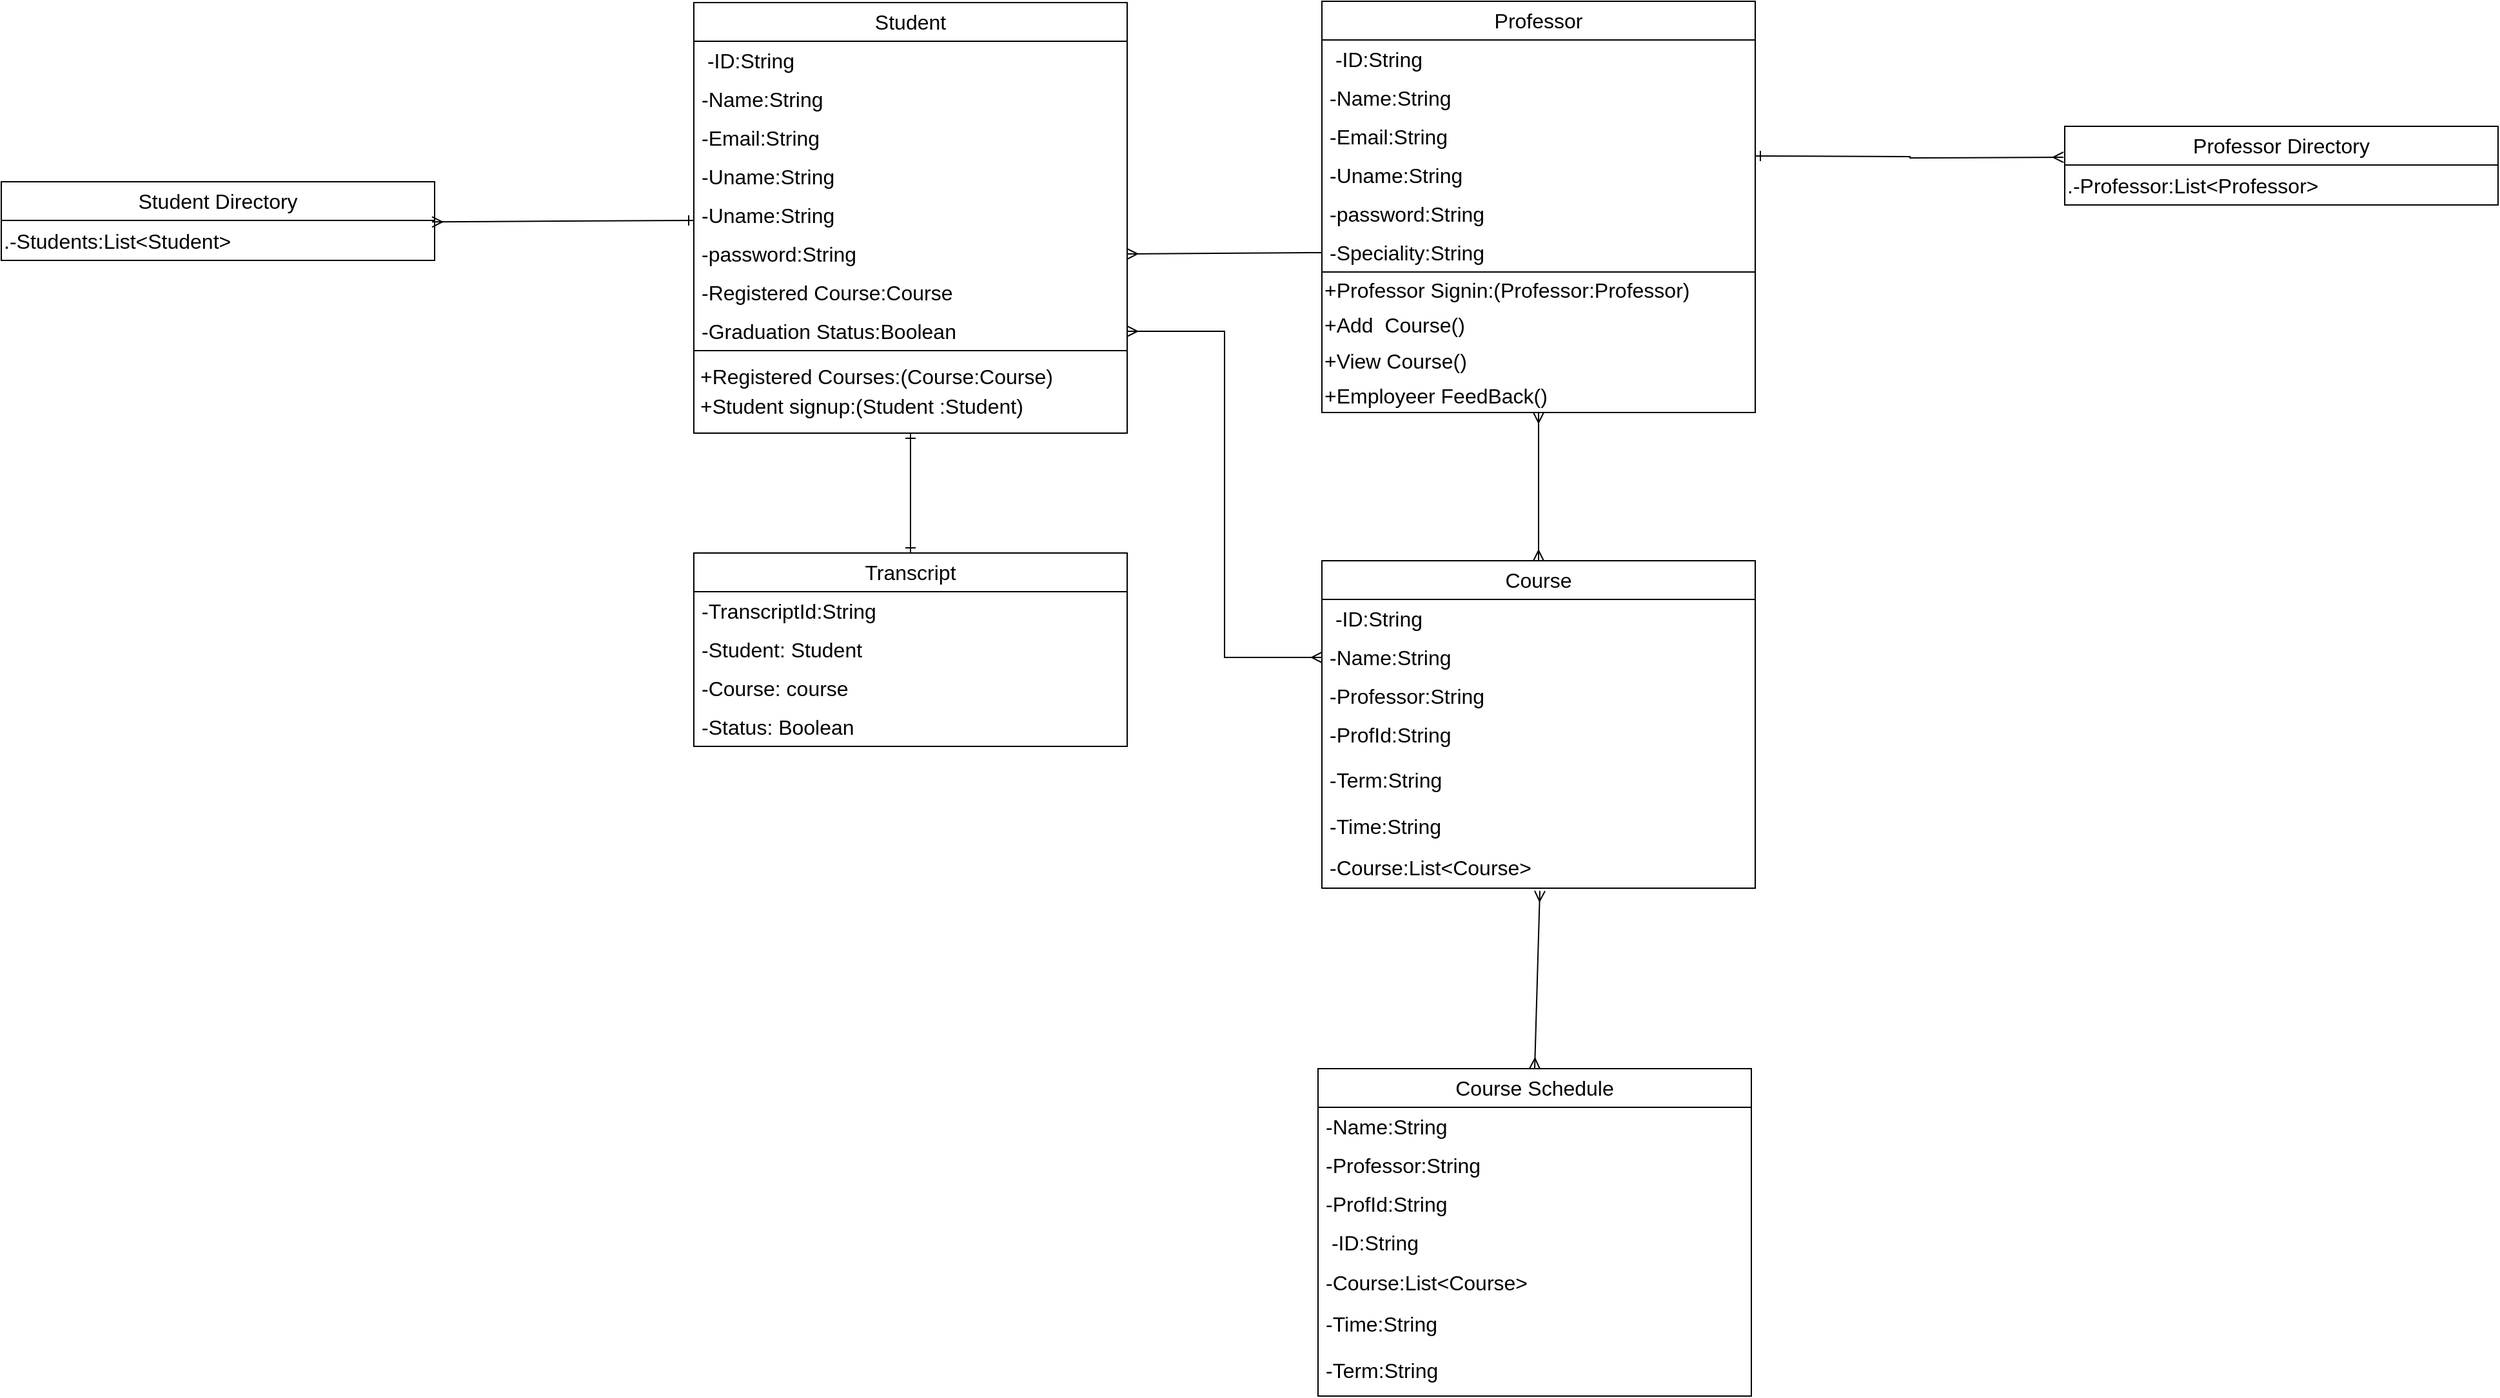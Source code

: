 <mxfile version="22.0.3" type="device">
  <diagram id="yKqC3n3Q5Xr6S6VkeOS2" name="Page-3">
    <mxGraphModel dx="2434" dy="1137" grid="0" gridSize="10" guides="1" tooltips="1" connect="1" arrows="1" fold="1" page="0" pageScale="1" pageWidth="827" pageHeight="1169" math="0" shadow="0">
      <root>
        <mxCell id="0" />
        <mxCell id="1" parent="0" />
        <mxCell id="Rq-hsz7WT9kS5Tk6hUZt-1" value="Student" style="swimlane;fontStyle=0;childLayout=stackLayout;horizontal=1;startSize=30;horizontalStack=0;resizeParent=1;resizeParentMax=0;resizeLast=0;collapsible=1;marginBottom=0;whiteSpace=wrap;html=1;fontSize=16;" parent="1" vertex="1">
          <mxGeometry x="-320" y="-369" width="336" height="270" as="geometry" />
        </mxCell>
        <mxCell id="Rq-hsz7WT9kS5Tk6hUZt-2" value="&amp;nbsp;-ID:String" style="text;strokeColor=none;fillColor=none;align=left;verticalAlign=middle;spacingLeft=4;spacingRight=4;overflow=hidden;points=[[0,0.5],[1,0.5]];portConstraint=eastwest;rotatable=0;whiteSpace=wrap;html=1;fontSize=16;" parent="Rq-hsz7WT9kS5Tk6hUZt-1" vertex="1">
          <mxGeometry y="30" width="336" height="30" as="geometry" />
        </mxCell>
        <mxCell id="Rq-hsz7WT9kS5Tk6hUZt-3" value="-Name:String" style="text;strokeColor=none;fillColor=none;align=left;verticalAlign=middle;spacingLeft=4;spacingRight=4;overflow=hidden;points=[[0,0.5],[1,0.5]];portConstraint=eastwest;rotatable=0;whiteSpace=wrap;html=1;fontSize=16;" parent="Rq-hsz7WT9kS5Tk6hUZt-1" vertex="1">
          <mxGeometry y="60" width="336" height="30" as="geometry" />
        </mxCell>
        <mxCell id="Rq-hsz7WT9kS5Tk6hUZt-4" value="-Email:String" style="text;strokeColor=none;fillColor=none;align=left;verticalAlign=middle;spacingLeft=4;spacingRight=4;overflow=hidden;points=[[0,0.5],[1,0.5]];portConstraint=eastwest;rotatable=0;whiteSpace=wrap;html=1;fontSize=16;" parent="Rq-hsz7WT9kS5Tk6hUZt-1" vertex="1">
          <mxGeometry y="90" width="336" height="30" as="geometry" />
        </mxCell>
        <mxCell id="Rq-hsz7WT9kS5Tk6hUZt-5" value="-Uname:String" style="text;strokeColor=none;fillColor=none;align=left;verticalAlign=middle;spacingLeft=4;spacingRight=4;overflow=hidden;points=[[0,0.5],[1,0.5]];portConstraint=eastwest;rotatable=0;whiteSpace=wrap;html=1;fontSize=16;" parent="Rq-hsz7WT9kS5Tk6hUZt-1" vertex="1">
          <mxGeometry y="120" width="336" height="30" as="geometry" />
        </mxCell>
        <mxCell id="Ht91KHIz6WLJ4nmksi3o-57" value="-Uname:String" style="text;strokeColor=none;fillColor=none;align=left;verticalAlign=middle;spacingLeft=4;spacingRight=4;overflow=hidden;points=[[0,0.5],[1,0.5]];portConstraint=eastwest;rotatable=0;whiteSpace=wrap;html=1;fontSize=16;" vertex="1" parent="Rq-hsz7WT9kS5Tk6hUZt-1">
          <mxGeometry y="150" width="336" height="30" as="geometry" />
        </mxCell>
        <mxCell id="Rq-hsz7WT9kS5Tk6hUZt-6" value="-password:String" style="text;strokeColor=none;fillColor=none;align=left;verticalAlign=middle;spacingLeft=4;spacingRight=4;overflow=hidden;points=[[0,0.5],[1,0.5]];portConstraint=eastwest;rotatable=0;whiteSpace=wrap;html=1;fontSize=16;" parent="Rq-hsz7WT9kS5Tk6hUZt-1" vertex="1">
          <mxGeometry y="180" width="336" height="30" as="geometry" />
        </mxCell>
        <mxCell id="Rq-hsz7WT9kS5Tk6hUZt-7" value="-Registered Course:Course" style="text;strokeColor=none;fillColor=none;align=left;verticalAlign=middle;spacingLeft=4;spacingRight=4;overflow=hidden;points=[[0,0.5],[1,0.5]];portConstraint=eastwest;rotatable=0;whiteSpace=wrap;html=1;fontSize=16;" parent="Rq-hsz7WT9kS5Tk6hUZt-1" vertex="1">
          <mxGeometry y="210" width="336" height="30" as="geometry" />
        </mxCell>
        <mxCell id="Ht91KHIz6WLJ4nmksi3o-74" value="-Graduation Status:Boolean" style="text;strokeColor=none;fillColor=none;align=left;verticalAlign=middle;spacingLeft=4;spacingRight=4;overflow=hidden;points=[[0,0.5],[1,0.5]];portConstraint=eastwest;rotatable=0;whiteSpace=wrap;html=1;fontSize=16;" vertex="1" parent="Rq-hsz7WT9kS5Tk6hUZt-1">
          <mxGeometry y="240" width="336" height="30" as="geometry" />
        </mxCell>
        <mxCell id="Rq-hsz7WT9kS5Tk6hUZt-36" value="Professor" style="swimlane;fontStyle=0;childLayout=stackLayout;horizontal=1;startSize=30;horizontalStack=0;resizeParent=1;resizeParentMax=0;resizeLast=0;collapsible=1;marginBottom=0;whiteSpace=wrap;html=1;fontSize=16;" parent="1" vertex="1">
          <mxGeometry x="167" y="-370" width="336" height="240" as="geometry" />
        </mxCell>
        <mxCell id="Rq-hsz7WT9kS5Tk6hUZt-37" value="&amp;nbsp;-ID:String" style="text;strokeColor=none;fillColor=none;align=left;verticalAlign=middle;spacingLeft=4;spacingRight=4;overflow=hidden;points=[[0,0.5],[1,0.5]];portConstraint=eastwest;rotatable=0;whiteSpace=wrap;html=1;fontSize=16;" parent="Rq-hsz7WT9kS5Tk6hUZt-36" vertex="1">
          <mxGeometry y="30" width="336" height="30" as="geometry" />
        </mxCell>
        <mxCell id="Rq-hsz7WT9kS5Tk6hUZt-38" value="-Name:String" style="text;strokeColor=none;fillColor=none;align=left;verticalAlign=middle;spacingLeft=4;spacingRight=4;overflow=hidden;points=[[0,0.5],[1,0.5]];portConstraint=eastwest;rotatable=0;whiteSpace=wrap;html=1;fontSize=16;" parent="Rq-hsz7WT9kS5Tk6hUZt-36" vertex="1">
          <mxGeometry y="60" width="336" height="30" as="geometry" />
        </mxCell>
        <mxCell id="Rq-hsz7WT9kS5Tk6hUZt-39" value="-Email:String" style="text;strokeColor=none;fillColor=none;align=left;verticalAlign=middle;spacingLeft=4;spacingRight=4;overflow=hidden;points=[[0,0.5],[1,0.5]];portConstraint=eastwest;rotatable=0;whiteSpace=wrap;html=1;fontSize=16;" parent="Rq-hsz7WT9kS5Tk6hUZt-36" vertex="1">
          <mxGeometry y="90" width="336" height="30" as="geometry" />
        </mxCell>
        <mxCell id="Rq-hsz7WT9kS5Tk6hUZt-40" value="-Uname:String" style="text;strokeColor=none;fillColor=none;align=left;verticalAlign=middle;spacingLeft=4;spacingRight=4;overflow=hidden;points=[[0,0.5],[1,0.5]];portConstraint=eastwest;rotatable=0;whiteSpace=wrap;html=1;fontSize=16;" parent="Rq-hsz7WT9kS5Tk6hUZt-36" vertex="1">
          <mxGeometry y="120" width="336" height="30" as="geometry" />
        </mxCell>
        <mxCell id="Rq-hsz7WT9kS5Tk6hUZt-41" value="-password:String" style="text;strokeColor=none;fillColor=none;align=left;verticalAlign=middle;spacingLeft=4;spacingRight=4;overflow=hidden;points=[[0,0.5],[1,0.5]];portConstraint=eastwest;rotatable=0;whiteSpace=wrap;html=1;fontSize=16;" parent="Rq-hsz7WT9kS5Tk6hUZt-36" vertex="1">
          <mxGeometry y="150" width="336" height="30" as="geometry" />
        </mxCell>
        <mxCell id="Rq-hsz7WT9kS5Tk6hUZt-42" value="-Speciality:String" style="text;strokeColor=none;fillColor=none;align=left;verticalAlign=middle;spacingLeft=4;spacingRight=4;overflow=hidden;points=[[0,0.5],[1,0.5]];portConstraint=eastwest;rotatable=0;whiteSpace=wrap;html=1;fontSize=16;" parent="Rq-hsz7WT9kS5Tk6hUZt-36" vertex="1">
          <mxGeometry y="180" width="336" height="30" as="geometry" />
        </mxCell>
        <mxCell id="Ht91KHIz6WLJ4nmksi3o-94" value="-Speciality:String" style="text;strokeColor=none;fillColor=none;align=left;verticalAlign=middle;spacingLeft=4;spacingRight=4;overflow=hidden;points=[[0,0.5],[1,0.5]];portConstraint=eastwest;rotatable=0;whiteSpace=wrap;html=1;fontSize=16;" vertex="1" parent="Rq-hsz7WT9kS5Tk6hUZt-36">
          <mxGeometry y="210" width="336" height="30" as="geometry" />
        </mxCell>
        <mxCell id="Ht91KHIz6WLJ4nmksi3o-81" style="edgeStyle=orthogonalEdgeStyle;rounded=0;orthogonalLoop=1;jettySize=auto;html=1;exitX=0.5;exitY=1;exitDx=0;exitDy=0;startArrow=ERmany;startFill=0;endArrow=ERmany;endFill=0;" edge="1" parent="1" source="Rq-hsz7WT9kS5Tk6hUZt-48" target="Ht91KHIz6WLJ4nmksi3o-20">
          <mxGeometry relative="1" as="geometry" />
        </mxCell>
        <mxCell id="Rq-hsz7WT9kS5Tk6hUZt-48" value="&lt;p style=&quot;line-height: 170%;&quot;&gt;+Professor Signin:(Professor:Professor)&lt;br&gt;+Add&amp;nbsp; Course()&lt;br&gt;+View Course()&lt;br&gt;+Employeer FeedBack()&lt;/p&gt;" style="rounded=0;whiteSpace=wrap;html=1;fontSize=16;align=left;" parent="1" vertex="1">
          <mxGeometry x="167" y="-160" width="336" height="109" as="geometry" />
        </mxCell>
        <mxCell id="Ht91KHIz6WLJ4nmksi3o-10" value="Professor Directory" style="swimlane;fontStyle=0;childLayout=stackLayout;horizontal=1;startSize=30;horizontalStack=0;resizeParent=1;resizeParentMax=0;resizeLast=0;collapsible=1;marginBottom=0;whiteSpace=wrap;html=1;fontSize=16;" vertex="1" parent="1">
          <mxGeometry x="743" y="-273" width="336" height="61" as="geometry" />
        </mxCell>
        <mxCell id="Ht91KHIz6WLJ4nmksi3o-93" value="&lt;font style=&quot;font-size: 16px;&quot;&gt;.-Professor:List&amp;lt;Professor&amp;gt;&lt;/font&gt;" style="text;html=1;align=left;verticalAlign=middle;resizable=0;points=[];autosize=1;strokeColor=none;fillColor=none;" vertex="1" parent="Ht91KHIz6WLJ4nmksi3o-10">
          <mxGeometry y="30" width="336" height="31" as="geometry" />
        </mxCell>
        <mxCell id="Ht91KHIz6WLJ4nmksi3o-20" value="Course" style="swimlane;fontStyle=0;childLayout=stackLayout;horizontal=1;startSize=30;horizontalStack=0;resizeParent=1;resizeParentMax=0;resizeLast=0;collapsible=1;marginBottom=0;whiteSpace=wrap;html=1;fontSize=16;" vertex="1" parent="1">
          <mxGeometry x="167" y="64" width="336" height="254" as="geometry" />
        </mxCell>
        <mxCell id="Ht91KHIz6WLJ4nmksi3o-21" value="&amp;nbsp;-ID:String" style="text;strokeColor=none;fillColor=none;align=left;verticalAlign=middle;spacingLeft=4;spacingRight=4;overflow=hidden;points=[[0,0.5],[1,0.5]];portConstraint=eastwest;rotatable=0;whiteSpace=wrap;html=1;fontSize=16;" vertex="1" parent="Ht91KHIz6WLJ4nmksi3o-20">
          <mxGeometry y="30" width="336" height="30" as="geometry" />
        </mxCell>
        <mxCell id="Ht91KHIz6WLJ4nmksi3o-22" value="-Name:String" style="text;strokeColor=none;fillColor=none;align=left;verticalAlign=middle;spacingLeft=4;spacingRight=4;overflow=hidden;points=[[0,0.5],[1,0.5]];portConstraint=eastwest;rotatable=0;whiteSpace=wrap;html=1;fontSize=16;" vertex="1" parent="Ht91KHIz6WLJ4nmksi3o-20">
          <mxGeometry y="60" width="336" height="30" as="geometry" />
        </mxCell>
        <mxCell id="Ht91KHIz6WLJ4nmksi3o-23" value="-Professor:String" style="text;strokeColor=none;fillColor=none;align=left;verticalAlign=middle;spacingLeft=4;spacingRight=4;overflow=hidden;points=[[0,0.5],[1,0.5]];portConstraint=eastwest;rotatable=0;whiteSpace=wrap;html=1;fontSize=16;" vertex="1" parent="Ht91KHIz6WLJ4nmksi3o-20">
          <mxGeometry y="90" width="336" height="30" as="geometry" />
        </mxCell>
        <mxCell id="Ht91KHIz6WLJ4nmksi3o-24" value="-ProfId:String" style="text;strokeColor=none;fillColor=none;align=left;verticalAlign=middle;spacingLeft=4;spacingRight=4;overflow=hidden;points=[[0,0.5],[1,0.5]];portConstraint=eastwest;rotatable=0;whiteSpace=wrap;html=1;fontSize=16;" vertex="1" parent="Ht91KHIz6WLJ4nmksi3o-20">
          <mxGeometry y="120" width="336" height="30" as="geometry" />
        </mxCell>
        <mxCell id="Ht91KHIz6WLJ4nmksi3o-25" value="-Term:String" style="text;strokeColor=none;fillColor=none;align=left;verticalAlign=middle;spacingLeft=4;spacingRight=4;overflow=hidden;points=[[0,0.5],[1,0.5]];portConstraint=eastwest;rotatable=0;whiteSpace=wrap;html=1;fontSize=16;" vertex="1" parent="Ht91KHIz6WLJ4nmksi3o-20">
          <mxGeometry y="150" width="336" height="40" as="geometry" />
        </mxCell>
        <mxCell id="Ht91KHIz6WLJ4nmksi3o-28" value="-Time:String" style="text;strokeColor=none;fillColor=none;align=left;verticalAlign=middle;spacingLeft=4;spacingRight=4;overflow=hidden;points=[[0,0.5],[1,0.5]];portConstraint=eastwest;rotatable=0;whiteSpace=wrap;html=1;fontSize=16;" vertex="1" parent="Ht91KHIz6WLJ4nmksi3o-20">
          <mxGeometry y="190" width="336" height="32" as="geometry" />
        </mxCell>
        <mxCell id="Ht91KHIz6WLJ4nmksi3o-29" value="-Course:List&amp;lt;Course&amp;gt;" style="text;strokeColor=none;fillColor=none;align=left;verticalAlign=middle;spacingLeft=4;spacingRight=4;overflow=hidden;points=[[0,0.5],[1,0.5]];portConstraint=eastwest;rotatable=0;whiteSpace=wrap;html=1;fontSize=16;" vertex="1" parent="Ht91KHIz6WLJ4nmksi3o-20">
          <mxGeometry y="222" width="336" height="32" as="geometry" />
        </mxCell>
        <mxCell id="Ht91KHIz6WLJ4nmksi3o-30" value="Course Schedule" style="swimlane;fontStyle=0;childLayout=stackLayout;horizontal=1;startSize=30;horizontalStack=0;resizeParent=1;resizeParentMax=0;resizeLast=0;collapsible=1;marginBottom=0;whiteSpace=wrap;html=1;fontSize=16;" vertex="1" parent="1">
          <mxGeometry x="164" y="458" width="336" height="254" as="geometry" />
        </mxCell>
        <mxCell id="Ht91KHIz6WLJ4nmksi3o-32" value="-Name:String" style="text;strokeColor=none;fillColor=none;align=left;verticalAlign=middle;spacingLeft=4;spacingRight=4;overflow=hidden;points=[[0,0.5],[1,0.5]];portConstraint=eastwest;rotatable=0;whiteSpace=wrap;html=1;fontSize=16;" vertex="1" parent="Ht91KHIz6WLJ4nmksi3o-30">
          <mxGeometry y="30" width="336" height="30" as="geometry" />
        </mxCell>
        <mxCell id="Ht91KHIz6WLJ4nmksi3o-33" value="-Professor:String" style="text;strokeColor=none;fillColor=none;align=left;verticalAlign=middle;spacingLeft=4;spacingRight=4;overflow=hidden;points=[[0,0.5],[1,0.5]];portConstraint=eastwest;rotatable=0;whiteSpace=wrap;html=1;fontSize=16;" vertex="1" parent="Ht91KHIz6WLJ4nmksi3o-30">
          <mxGeometry y="60" width="336" height="30" as="geometry" />
        </mxCell>
        <mxCell id="Ht91KHIz6WLJ4nmksi3o-34" value="-ProfId:String" style="text;strokeColor=none;fillColor=none;align=left;verticalAlign=middle;spacingLeft=4;spacingRight=4;overflow=hidden;points=[[0,0.5],[1,0.5]];portConstraint=eastwest;rotatable=0;whiteSpace=wrap;html=1;fontSize=16;" vertex="1" parent="Ht91KHIz6WLJ4nmksi3o-30">
          <mxGeometry y="90" width="336" height="30" as="geometry" />
        </mxCell>
        <mxCell id="Ht91KHIz6WLJ4nmksi3o-31" value="&amp;nbsp;-ID:String" style="text;strokeColor=none;fillColor=none;align=left;verticalAlign=middle;spacingLeft=4;spacingRight=4;overflow=hidden;points=[[0,0.5],[1,0.5]];portConstraint=eastwest;rotatable=0;whiteSpace=wrap;html=1;fontSize=16;" vertex="1" parent="Ht91KHIz6WLJ4nmksi3o-30">
          <mxGeometry y="120" width="336" height="30" as="geometry" />
        </mxCell>
        <mxCell id="Ht91KHIz6WLJ4nmksi3o-37" value="-Course:List&amp;lt;Course&amp;gt;" style="text;strokeColor=none;fillColor=none;align=left;verticalAlign=middle;spacingLeft=4;spacingRight=4;overflow=hidden;points=[[0,0.5],[1,0.5]];portConstraint=eastwest;rotatable=0;whiteSpace=wrap;html=1;fontSize=16;" vertex="1" parent="Ht91KHIz6WLJ4nmksi3o-30">
          <mxGeometry y="150" width="336" height="32" as="geometry" />
        </mxCell>
        <mxCell id="Ht91KHIz6WLJ4nmksi3o-36" value="-Time:String" style="text;strokeColor=none;fillColor=none;align=left;verticalAlign=middle;spacingLeft=4;spacingRight=4;overflow=hidden;points=[[0,0.5],[1,0.5]];portConstraint=eastwest;rotatable=0;whiteSpace=wrap;html=1;fontSize=16;" vertex="1" parent="Ht91KHIz6WLJ4nmksi3o-30">
          <mxGeometry y="182" width="336" height="32" as="geometry" />
        </mxCell>
        <mxCell id="Ht91KHIz6WLJ4nmksi3o-35" value="-Term:String" style="text;strokeColor=none;fillColor=none;align=left;verticalAlign=middle;spacingLeft=4;spacingRight=4;overflow=hidden;points=[[0,0.5],[1,0.5]];portConstraint=eastwest;rotatable=0;whiteSpace=wrap;html=1;fontSize=16;" vertex="1" parent="Ht91KHIz6WLJ4nmksi3o-30">
          <mxGeometry y="214" width="336" height="40" as="geometry" />
        </mxCell>
        <mxCell id="Ht91KHIz6WLJ4nmksi3o-46" value="Transcript" style="swimlane;fontStyle=0;childLayout=stackLayout;horizontal=1;startSize=30;horizontalStack=0;resizeParent=1;resizeParentMax=0;resizeLast=0;collapsible=1;marginBottom=0;whiteSpace=wrap;html=1;fontSize=16;" vertex="1" parent="1">
          <mxGeometry x="-320" y="58" width="336" height="150" as="geometry" />
        </mxCell>
        <mxCell id="Ht91KHIz6WLJ4nmksi3o-47" value="-TranscriptId:String" style="text;strokeColor=none;fillColor=none;align=left;verticalAlign=middle;spacingLeft=4;spacingRight=4;overflow=hidden;points=[[0,0.5],[1,0.5]];portConstraint=eastwest;rotatable=0;whiteSpace=wrap;html=1;fontSize=16;" vertex="1" parent="Ht91KHIz6WLJ4nmksi3o-46">
          <mxGeometry y="30" width="336" height="30" as="geometry" />
        </mxCell>
        <mxCell id="Ht91KHIz6WLJ4nmksi3o-48" value="-Student: Student" style="text;strokeColor=none;fillColor=none;align=left;verticalAlign=middle;spacingLeft=4;spacingRight=4;overflow=hidden;points=[[0,0.5],[1,0.5]];portConstraint=eastwest;rotatable=0;whiteSpace=wrap;html=1;fontSize=16;" vertex="1" parent="Ht91KHIz6WLJ4nmksi3o-46">
          <mxGeometry y="60" width="336" height="30" as="geometry" />
        </mxCell>
        <mxCell id="Ht91KHIz6WLJ4nmksi3o-49" value="-Course: course" style="text;strokeColor=none;fillColor=none;align=left;verticalAlign=middle;spacingLeft=4;spacingRight=4;overflow=hidden;points=[[0,0.5],[1,0.5]];portConstraint=eastwest;rotatable=0;whiteSpace=wrap;html=1;fontSize=16;" vertex="1" parent="Ht91KHIz6WLJ4nmksi3o-46">
          <mxGeometry y="90" width="336" height="30" as="geometry" />
        </mxCell>
        <mxCell id="Ht91KHIz6WLJ4nmksi3o-54" value="-Status: Boolean" style="text;strokeColor=none;fillColor=none;align=left;verticalAlign=middle;spacingLeft=4;spacingRight=4;overflow=hidden;points=[[0,0.5],[1,0.5]];portConstraint=eastwest;rotatable=0;whiteSpace=wrap;html=1;fontSize=16;" vertex="1" parent="Ht91KHIz6WLJ4nmksi3o-46">
          <mxGeometry y="120" width="336" height="30" as="geometry" />
        </mxCell>
        <mxCell id="Ht91KHIz6WLJ4nmksi3o-59" value="" style="endArrow=none;html=1;rounded=0;exitX=1;exitY=0.5;exitDx=0;exitDy=0;entryX=0;entryY=0.5;entryDx=0;entryDy=0;startArrow=ERmany;startFill=0;" edge="1" parent="1" source="Rq-hsz7WT9kS5Tk6hUZt-6" target="Rq-hsz7WT9kS5Tk6hUZt-42">
          <mxGeometry width="50" height="50" relative="1" as="geometry">
            <mxPoint x="41" y="-99" as="sourcePoint" />
            <mxPoint x="91" y="-149" as="targetPoint" />
          </mxGeometry>
        </mxCell>
        <mxCell id="Ht91KHIz6WLJ4nmksi3o-77" style="edgeStyle=orthogonalEdgeStyle;rounded=0;orthogonalLoop=1;jettySize=auto;html=1;exitX=0.5;exitY=1;exitDx=0;exitDy=0;endArrow=ERone;endFill=0;startArrow=ERone;startFill=0;" edge="1" parent="1" source="Ht91KHIz6WLJ4nmksi3o-68" target="Ht91KHIz6WLJ4nmksi3o-46">
          <mxGeometry relative="1" as="geometry" />
        </mxCell>
        <mxCell id="Ht91KHIz6WLJ4nmksi3o-68" value="&lt;p style=&quot;line-height: 40%;&quot;&gt;+Registered Courses:(Course:Course)&lt;br&gt;&lt;/p&gt;&lt;p style=&quot;line-height: 40%;&quot;&gt;+Student signup:(Student :Student)&lt;br&gt;&lt;/p&gt;" style="rounded=0;whiteSpace=wrap;html=1;fontSize=16;align=left;strokeWidth=1;spacing=3;spacingRight=-1;spacingLeft=2;spacingBottom=6;spacingTop=6;" vertex="1" parent="1">
          <mxGeometry x="-320" y="-99" width="336" height="64" as="geometry" />
        </mxCell>
        <mxCell id="Ht91KHIz6WLJ4nmksi3o-75" value="Student Directory" style="swimlane;fontStyle=0;childLayout=stackLayout;horizontal=1;startSize=30;horizontalStack=0;resizeParent=1;resizeParentMax=0;resizeLast=0;collapsible=1;marginBottom=0;whiteSpace=wrap;html=1;fontSize=16;" vertex="1" parent="1">
          <mxGeometry x="-857" y="-230" width="336" height="61" as="geometry" />
        </mxCell>
        <mxCell id="Ht91KHIz6WLJ4nmksi3o-76" value="&lt;font style=&quot;font-size: 16px;&quot;&gt;.-Students:List&amp;lt;Student&amp;gt;&lt;/font&gt;" style="text;html=1;align=left;verticalAlign=middle;resizable=0;points=[];autosize=1;strokeColor=none;fillColor=none;" vertex="1" parent="Ht91KHIz6WLJ4nmksi3o-75">
          <mxGeometry y="30" width="336" height="31" as="geometry" />
        </mxCell>
        <mxCell id="Ht91KHIz6WLJ4nmksi3o-85" value="" style="endArrow=ERmany;html=1;rounded=0;entryX=0.503;entryY=1.067;entryDx=0;entryDy=0;entryPerimeter=0;exitX=0.5;exitY=0;exitDx=0;exitDy=0;startArrow=ERmany;startFill=0;endFill=0;" edge="1" parent="1" source="Ht91KHIz6WLJ4nmksi3o-30" target="Ht91KHIz6WLJ4nmksi3o-29">
          <mxGeometry width="50" height="50" relative="1" as="geometry">
            <mxPoint x="295" y="404" as="sourcePoint" />
            <mxPoint x="345" y="354" as="targetPoint" />
          </mxGeometry>
        </mxCell>
        <mxCell id="Ht91KHIz6WLJ4nmksi3o-89" style="edgeStyle=orthogonalEdgeStyle;rounded=0;orthogonalLoop=1;jettySize=auto;html=1;entryX=0.994;entryY=0.037;entryDx=0;entryDy=0;entryPerimeter=0;endArrow=ERmany;endFill=0;startArrow=ERone;startFill=0;" edge="1" parent="1" target="Ht91KHIz6WLJ4nmksi3o-76">
          <mxGeometry relative="1" as="geometry">
            <mxPoint x="-320" y="-200" as="sourcePoint" />
            <mxPoint x="-644" y="-200" as="targetPoint" />
          </mxGeometry>
        </mxCell>
        <mxCell id="Ht91KHIz6WLJ4nmksi3o-95" style="edgeStyle=orthogonalEdgeStyle;rounded=0;orthogonalLoop=1;jettySize=auto;html=1;startArrow=ERone;startFill=0;endArrow=ERmany;endFill=0;" edge="1" parent="1">
          <mxGeometry relative="1" as="geometry">
            <mxPoint x="503" y="-250" as="sourcePoint" />
            <mxPoint x="742" y="-249" as="targetPoint" />
          </mxGeometry>
        </mxCell>
        <mxCell id="Ht91KHIz6WLJ4nmksi3o-96" style="edgeStyle=orthogonalEdgeStyle;rounded=0;orthogonalLoop=1;jettySize=auto;html=1;entryX=0;entryY=0.5;entryDx=0;entryDy=0;startArrow=ERmany;startFill=0;endArrow=ERmany;endFill=0;" edge="1" parent="1" source="Ht91KHIz6WLJ4nmksi3o-74" target="Ht91KHIz6WLJ4nmksi3o-22">
          <mxGeometry relative="1" as="geometry" />
        </mxCell>
      </root>
    </mxGraphModel>
  </diagram>
</mxfile>
